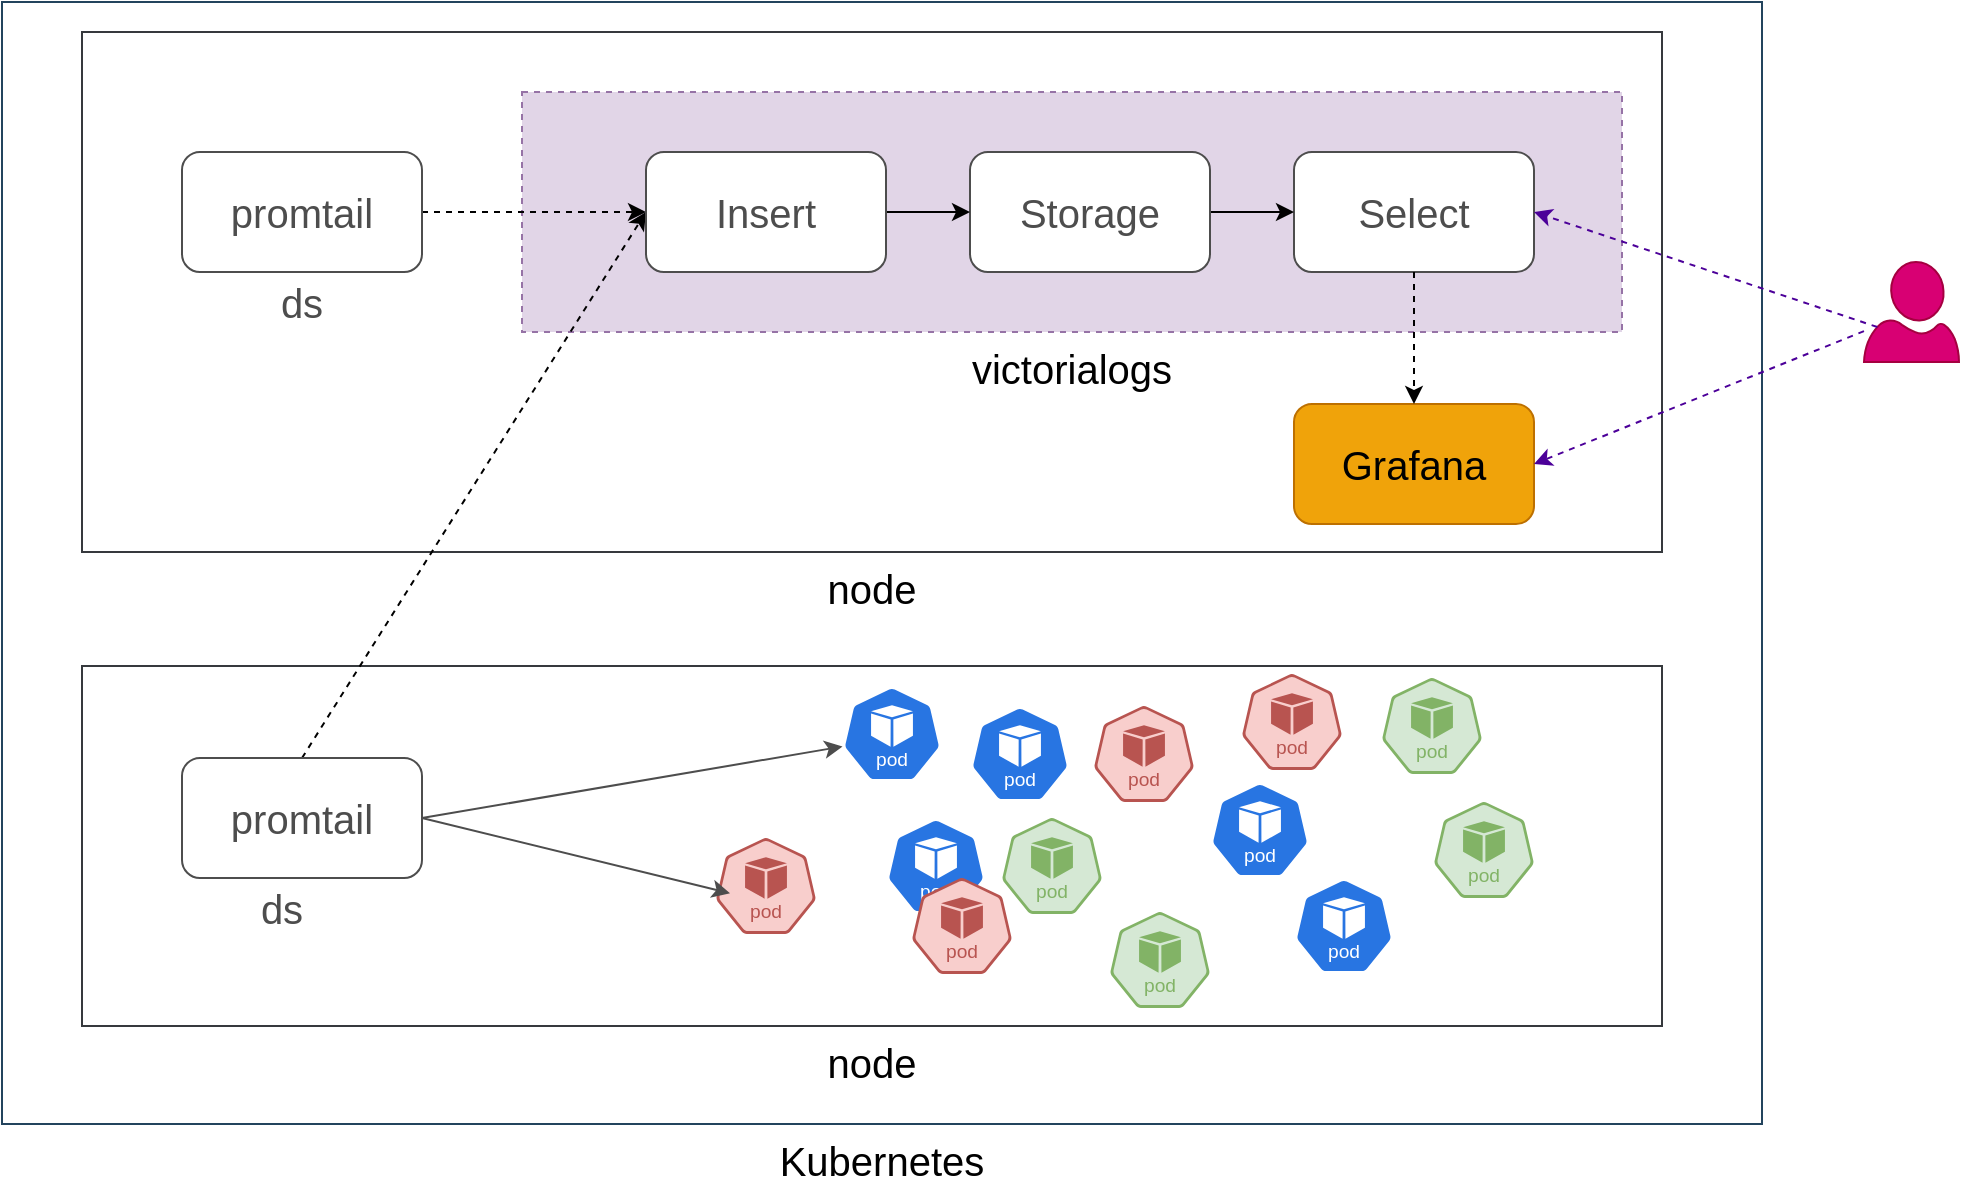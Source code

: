 <mxfile version="26.1.3">
  <diagram name="Page-1" id="2RwBSwlChWgLmfvyJ2yR">
    <mxGraphModel dx="1042" dy="573" grid="0" gridSize="10" guides="1" tooltips="1" connect="1" arrows="1" fold="1" page="1" pageScale="1" pageWidth="1100" pageHeight="850" math="0" shadow="0">
      <root>
        <mxCell id="0" />
        <mxCell id="1" parent="0" />
        <mxCell id="ehVqMPbxieoHPZxiJAn3-7" value="Kubernetes" style="rounded=0;whiteSpace=wrap;html=1;strokeColor=#23445d;fontSize=20;labelPosition=center;verticalLabelPosition=bottom;align=center;verticalAlign=top;fillColor=none;" parent="1" vertex="1">
          <mxGeometry x="70" y="5" width="880" height="561" as="geometry" />
        </mxCell>
        <mxCell id="ehVqMPbxieoHPZxiJAn3-6" value="node" style="rounded=0;whiteSpace=wrap;html=1;strokeColor=#36393d;fontSize=20;labelPosition=center;verticalLabelPosition=bottom;align=center;verticalAlign=top;fillColor=none;" parent="1" vertex="1">
          <mxGeometry x="110" y="20" width="790" height="260" as="geometry" />
        </mxCell>
        <mxCell id="ehVqMPbxieoHPZxiJAn3-5" value="victorialogs" style="rounded=0;whiteSpace=wrap;html=1;strokeColor=#9673a6;fontSize=20;labelPosition=center;verticalLabelPosition=bottom;align=center;verticalAlign=top;dashed=1;fillColor=#e1d5e7;" parent="1" vertex="1">
          <mxGeometry x="330" y="50" width="550" height="120" as="geometry" />
        </mxCell>
        <mxCell id="ehVqMPbxieoHPZxiJAn3-1" value="Select" style="rounded=1;whiteSpace=wrap;html=1;strokeColor=#4D4D4D;fontSize=20;fontColor=#4D4D4D;" parent="1" vertex="1">
          <mxGeometry x="716" y="80" width="120" height="60" as="geometry" />
        </mxCell>
        <mxCell id="ehVqMPbxieoHPZxiJAn3-3" style="rounded=0;orthogonalLoop=1;jettySize=auto;html=1;exitX=1;exitY=0.5;exitDx=0;exitDy=0;fontFamily=Helvetica;fontSize=20;fontColor=#4D4D4D;entryX=0;entryY=0.5;entryDx=0;entryDy=0;dashed=1;" parent="1" source="ehVqMPbxieoHPZxiJAn3-2" target="ehVqMPbxieoHPZxiJAn3-11" edge="1">
          <mxGeometry relative="1" as="geometry" />
        </mxCell>
        <mxCell id="ehVqMPbxieoHPZxiJAn3-2" value="promtail" style="rounded=1;whiteSpace=wrap;html=1;strokeColor=#4D4D4D;fontSize=20;fontColor=#4D4D4D;" parent="1" vertex="1">
          <mxGeometry x="160" y="80" width="120" height="60" as="geometry" />
        </mxCell>
        <mxCell id="ehVqMPbxieoHPZxiJAn3-13" style="edgeStyle=orthogonalEdgeStyle;rounded=0;orthogonalLoop=1;jettySize=auto;html=1;exitX=1;exitY=0.5;exitDx=0;exitDy=0;fontFamily=Helvetica;fontSize=20;fontColor=#4D4D4D;" parent="1" source="ehVqMPbxieoHPZxiJAn3-4" target="ehVqMPbxieoHPZxiJAn3-1" edge="1">
          <mxGeometry relative="1" as="geometry" />
        </mxCell>
        <mxCell id="ehVqMPbxieoHPZxiJAn3-4" value="Storage" style="rounded=1;whiteSpace=wrap;html=1;strokeColor=#4D4D4D;fontSize=20;fontColor=#4D4D4D;" parent="1" vertex="1">
          <mxGeometry x="554" y="80" width="120" height="60" as="geometry" />
        </mxCell>
        <mxCell id="ehVqMPbxieoHPZxiJAn3-8" value="node" style="rounded=0;whiteSpace=wrap;html=1;strokeColor=#36393d;fontSize=20;labelPosition=center;verticalLabelPosition=bottom;align=center;verticalAlign=top;fillColor=none;" parent="1" vertex="1">
          <mxGeometry x="110" y="337" width="790" height="180" as="geometry" />
        </mxCell>
        <mxCell id="ehVqMPbxieoHPZxiJAn3-10" style="rounded=0;orthogonalLoop=1;jettySize=auto;html=1;exitX=0.5;exitY=0;exitDx=0;exitDy=0;entryX=0;entryY=0.5;entryDx=0;entryDy=0;fontFamily=Helvetica;fontSize=20;fontColor=#4D4D4D;dashed=1;" parent="1" source="ehVqMPbxieoHPZxiJAn3-9" target="ehVqMPbxieoHPZxiJAn3-11" edge="1">
          <mxGeometry relative="1" as="geometry" />
        </mxCell>
        <mxCell id="ehVqMPbxieoHPZxiJAn3-9" value="promtail" style="rounded=1;whiteSpace=wrap;html=1;strokeColor=#4D4D4D;fontSize=20;fontColor=#4D4D4D;" parent="1" vertex="1">
          <mxGeometry x="160" y="383" width="120" height="60" as="geometry" />
        </mxCell>
        <mxCell id="ehVqMPbxieoHPZxiJAn3-12" style="edgeStyle=orthogonalEdgeStyle;rounded=0;orthogonalLoop=1;jettySize=auto;html=1;exitX=1;exitY=0.5;exitDx=0;exitDy=0;fontFamily=Helvetica;fontSize=20;fontColor=#4D4D4D;" parent="1" source="ehVqMPbxieoHPZxiJAn3-11" target="ehVqMPbxieoHPZxiJAn3-4" edge="1">
          <mxGeometry relative="1" as="geometry" />
        </mxCell>
        <mxCell id="ehVqMPbxieoHPZxiJAn3-11" value="Insert" style="rounded=1;whiteSpace=wrap;html=1;strokeColor=#4D4D4D;fontSize=20;fontColor=#4D4D4D;" parent="1" vertex="1">
          <mxGeometry x="392" y="80" width="120" height="60" as="geometry" />
        </mxCell>
        <mxCell id="ehVqMPbxieoHPZxiJAn3-14" value="" style="aspect=fixed;sketch=0;html=1;dashed=0;whitespace=wrap;verticalLabelPosition=bottom;verticalAlign=top;fillColor=#2875E2;strokeColor=#ffffff;points=[[0.005,0.63,0],[0.1,0.2,0],[0.9,0.2,0],[0.5,0,0],[0.995,0.63,0],[0.72,0.99,0],[0.5,1,0],[0.28,0.99,0]];shape=mxgraph.kubernetes.icon2;kubernetesLabel=1;prIcon=pod;rounded=0;align=center;fontFamily=Helvetica;fontSize=20;fontColor=#4D4D4D;" parent="1" vertex="1">
          <mxGeometry x="490" y="347" width="50" height="48" as="geometry" />
        </mxCell>
        <mxCell id="ehVqMPbxieoHPZxiJAn3-15" value="" style="aspect=fixed;sketch=0;html=1;dashed=0;whitespace=wrap;verticalLabelPosition=bottom;verticalAlign=top;fillColor=#f8cecc;strokeColor=#b85450;points=[[0.005,0.63,0],[0.1,0.2,0],[0.9,0.2,0],[0.5,0,0],[0.995,0.63,0],[0.72,0.99,0],[0.5,1,0],[0.28,0.99,0]];shape=mxgraph.kubernetes.icon2;kubernetesLabel=1;prIcon=pod;rounded=0;align=center;fontFamily=Helvetica;fontSize=20;" parent="1" vertex="1">
          <mxGeometry x="427" y="423" width="50" height="48" as="geometry" />
        </mxCell>
        <mxCell id="ehVqMPbxieoHPZxiJAn3-16" value="" style="aspect=fixed;sketch=0;html=1;dashed=0;whitespace=wrap;verticalLabelPosition=bottom;verticalAlign=top;fillColor=#d5e8d4;strokeColor=#82b366;points=[[0.005,0.63,0],[0.1,0.2,0],[0.9,0.2,0],[0.5,0,0],[0.995,0.63,0],[0.72,0.99,0],[0.5,1,0],[0.28,0.99,0]];shape=mxgraph.kubernetes.icon2;kubernetesLabel=1;prIcon=pod;rounded=0;align=center;fontFamily=Helvetica;fontSize=20;" parent="1" vertex="1">
          <mxGeometry x="570" y="413" width="50" height="48" as="geometry" />
        </mxCell>
        <mxCell id="ehVqMPbxieoHPZxiJAn3-17" style="rounded=0;orthogonalLoop=1;jettySize=auto;html=1;exitX=1;exitY=0.5;exitDx=0;exitDy=0;entryX=0.005;entryY=0.63;entryDx=0;entryDy=0;entryPerimeter=0;fontFamily=Helvetica;fontSize=20;fontColor=#4D4D4D;strokeColor=#4D4D4D;" parent="1" source="ehVqMPbxieoHPZxiJAn3-9" target="ehVqMPbxieoHPZxiJAn3-14" edge="1">
          <mxGeometry relative="1" as="geometry" />
        </mxCell>
        <mxCell id="ehVqMPbxieoHPZxiJAn3-18" value="" style="aspect=fixed;sketch=0;html=1;dashed=0;whitespace=wrap;verticalLabelPosition=bottom;verticalAlign=top;fillColor=#2875E2;strokeColor=#ffffff;points=[[0.005,0.63,0],[0.1,0.2,0],[0.9,0.2,0],[0.5,0,0],[0.995,0.63,0],[0.72,0.99,0],[0.5,1,0],[0.28,0.99,0]];shape=mxgraph.kubernetes.icon2;kubernetesLabel=1;prIcon=pod;rounded=0;align=center;fontFamily=Helvetica;fontSize=20;fontColor=#4D4D4D;" parent="1" vertex="1">
          <mxGeometry x="674" y="395" width="50" height="48" as="geometry" />
        </mxCell>
        <mxCell id="ehVqMPbxieoHPZxiJAn3-19" value="" style="aspect=fixed;sketch=0;html=1;dashed=0;whitespace=wrap;verticalLabelPosition=bottom;verticalAlign=top;fillColor=#2875E2;strokeColor=#ffffff;points=[[0.005,0.63,0],[0.1,0.2,0],[0.9,0.2,0],[0.5,0,0],[0.995,0.63,0],[0.72,0.99,0],[0.5,1,0],[0.28,0.99,0]];shape=mxgraph.kubernetes.icon2;kubernetesLabel=1;prIcon=pod;rounded=0;align=center;fontFamily=Helvetica;fontSize=20;fontColor=#4D4D4D;" parent="1" vertex="1">
          <mxGeometry x="512" y="413" width="50" height="48" as="geometry" />
        </mxCell>
        <mxCell id="ehVqMPbxieoHPZxiJAn3-20" value="" style="aspect=fixed;sketch=0;html=1;dashed=0;whitespace=wrap;verticalLabelPosition=bottom;verticalAlign=top;fillColor=#2875E2;strokeColor=#ffffff;points=[[0.005,0.63,0],[0.1,0.2,0],[0.9,0.2,0],[0.5,0,0],[0.995,0.63,0],[0.72,0.99,0],[0.5,1,0],[0.28,0.99,0]];shape=mxgraph.kubernetes.icon2;kubernetesLabel=1;prIcon=pod;rounded=0;align=center;fontFamily=Helvetica;fontSize=20;fontColor=#4D4D4D;" parent="1" vertex="1">
          <mxGeometry x="716" y="443" width="50" height="48" as="geometry" />
        </mxCell>
        <mxCell id="ehVqMPbxieoHPZxiJAn3-21" value="" style="aspect=fixed;sketch=0;html=1;dashed=0;whitespace=wrap;verticalLabelPosition=bottom;verticalAlign=top;fillColor=#2875E2;strokeColor=#ffffff;points=[[0.005,0.63,0],[0.1,0.2,0],[0.9,0.2,0],[0.5,0,0],[0.995,0.63,0],[0.72,0.99,0],[0.5,1,0],[0.28,0.99,0]];shape=mxgraph.kubernetes.icon2;kubernetesLabel=1;prIcon=pod;rounded=0;align=center;fontFamily=Helvetica;fontSize=20;fontColor=#4D4D4D;" parent="1" vertex="1">
          <mxGeometry x="554" y="357" width="50" height="48" as="geometry" />
        </mxCell>
        <mxCell id="ehVqMPbxieoHPZxiJAn3-22" value="" style="aspect=fixed;sketch=0;html=1;dashed=0;whitespace=wrap;verticalLabelPosition=bottom;verticalAlign=top;fillColor=#f8cecc;strokeColor=#b85450;points=[[0.005,0.63,0],[0.1,0.2,0],[0.9,0.2,0],[0.5,0,0],[0.995,0.63,0],[0.72,0.99,0],[0.5,1,0],[0.28,0.99,0]];shape=mxgraph.kubernetes.icon2;kubernetesLabel=1;prIcon=pod;rounded=0;align=center;fontFamily=Helvetica;fontSize=20;" parent="1" vertex="1">
          <mxGeometry x="616" y="357" width="50" height="48" as="geometry" />
        </mxCell>
        <mxCell id="ehVqMPbxieoHPZxiJAn3-23" value="" style="aspect=fixed;sketch=0;html=1;dashed=0;whitespace=wrap;verticalLabelPosition=bottom;verticalAlign=top;fillColor=#f8cecc;strokeColor=#b85450;points=[[0.005,0.63,0],[0.1,0.2,0],[0.9,0.2,0],[0.5,0,0],[0.995,0.63,0],[0.72,0.99,0],[0.5,1,0],[0.28,0.99,0]];shape=mxgraph.kubernetes.icon2;kubernetesLabel=1;prIcon=pod;rounded=0;align=center;fontFamily=Helvetica;fontSize=20;" parent="1" vertex="1">
          <mxGeometry x="525" y="443" width="50" height="48" as="geometry" />
        </mxCell>
        <mxCell id="ehVqMPbxieoHPZxiJAn3-24" value="" style="aspect=fixed;sketch=0;html=1;dashed=0;whitespace=wrap;verticalLabelPosition=bottom;verticalAlign=top;fillColor=#f8cecc;strokeColor=#b85450;points=[[0.005,0.63,0],[0.1,0.2,0],[0.9,0.2,0],[0.5,0,0],[0.995,0.63,0],[0.72,0.99,0],[0.5,1,0],[0.28,0.99,0]];shape=mxgraph.kubernetes.icon2;kubernetesLabel=1;prIcon=pod;rounded=0;align=center;fontFamily=Helvetica;fontSize=20;" parent="1" vertex="1">
          <mxGeometry x="690" y="341" width="50" height="48" as="geometry" />
        </mxCell>
        <mxCell id="ehVqMPbxieoHPZxiJAn3-25" value="" style="aspect=fixed;sketch=0;html=1;dashed=0;whitespace=wrap;verticalLabelPosition=bottom;verticalAlign=top;fillColor=#d5e8d4;strokeColor=#82b366;points=[[0.005,0.63,0],[0.1,0.2,0],[0.9,0.2,0],[0.5,0,0],[0.995,0.63,0],[0.72,0.99,0],[0.5,1,0],[0.28,0.99,0]];shape=mxgraph.kubernetes.icon2;kubernetesLabel=1;prIcon=pod;rounded=0;align=center;fontFamily=Helvetica;fontSize=20;" parent="1" vertex="1">
          <mxGeometry x="624" y="460" width="50" height="48" as="geometry" />
        </mxCell>
        <mxCell id="ehVqMPbxieoHPZxiJAn3-26" value="" style="aspect=fixed;sketch=0;html=1;dashed=0;whitespace=wrap;verticalLabelPosition=bottom;verticalAlign=top;fillColor=#d5e8d4;strokeColor=#82b366;points=[[0.005,0.63,0],[0.1,0.2,0],[0.9,0.2,0],[0.5,0,0],[0.995,0.63,0],[0.72,0.99,0],[0.5,1,0],[0.28,0.99,0]];shape=mxgraph.kubernetes.icon2;kubernetesLabel=1;prIcon=pod;rounded=0;align=center;fontFamily=Helvetica;fontSize=20;" parent="1" vertex="1">
          <mxGeometry x="786" y="405" width="50" height="48" as="geometry" />
        </mxCell>
        <mxCell id="ehVqMPbxieoHPZxiJAn3-27" value="" style="aspect=fixed;sketch=0;html=1;dashed=0;whitespace=wrap;verticalLabelPosition=bottom;verticalAlign=top;fillColor=#d5e8d4;strokeColor=#82b366;points=[[0.005,0.63,0],[0.1,0.2,0],[0.9,0.2,0],[0.5,0,0],[0.995,0.63,0],[0.72,0.99,0],[0.5,1,0],[0.28,0.99,0]];shape=mxgraph.kubernetes.icon2;kubernetesLabel=1;prIcon=pod;rounded=0;align=center;fontFamily=Helvetica;fontSize=20;" parent="1" vertex="1">
          <mxGeometry x="760" y="343" width="50" height="48" as="geometry" />
        </mxCell>
        <mxCell id="ehVqMPbxieoHPZxiJAn3-28" style="rounded=0;orthogonalLoop=1;jettySize=auto;html=1;exitX=1;exitY=0.5;exitDx=0;exitDy=0;entryX=0.14;entryY=0.575;entryDx=0;entryDy=0;entryPerimeter=0;fontFamily=Helvetica;fontSize=20;fontColor=#4D4D4D;strokeColor=#4D4D4D;align=center;verticalAlign=middle;labelBackgroundColor=default;endArrow=classic;" parent="1" source="ehVqMPbxieoHPZxiJAn3-9" target="ehVqMPbxieoHPZxiJAn3-15" edge="1">
          <mxGeometry relative="1" as="geometry" />
        </mxCell>
        <mxCell id="ehVqMPbxieoHPZxiJAn3-29" value="ds" style="text;html=1;align=center;verticalAlign=middle;whiteSpace=wrap;rounded=0;fontFamily=Helvetica;fontSize=20;fontColor=#4D4D4D;" parent="1" vertex="1">
          <mxGeometry x="180" y="443" width="60" height="30" as="geometry" />
        </mxCell>
        <mxCell id="ehVqMPbxieoHPZxiJAn3-30" value="ds" style="text;html=1;align=center;verticalAlign=middle;whiteSpace=wrap;rounded=0;fontFamily=Helvetica;fontSize=20;fontColor=#4D4D4D;" parent="1" vertex="1">
          <mxGeometry x="190" y="140" width="60" height="30" as="geometry" />
        </mxCell>
        <mxCell id="ehVqMPbxieoHPZxiJAn3-31" value="User" style="verticalLabelPosition=bottom;html=1;verticalAlign=top;align=center;strokeColor=#A50040;fillColor=#d80073;shape=mxgraph.azure.user;rounded=0;fontFamily=Helvetica;fontSize=20;fontColor=#ffffff;" parent="1" vertex="1">
          <mxGeometry x="1001" y="135" width="47.5" height="50" as="geometry" />
        </mxCell>
        <mxCell id="ehVqMPbxieoHPZxiJAn3-32" style="rounded=0;orthogonalLoop=1;jettySize=auto;html=1;exitX=0.14;exitY=0.65;exitDx=0;exitDy=0;entryX=1;entryY=0.5;entryDx=0;entryDy=0;fontFamily=Helvetica;fontSize=20;fontColor=#4D4D4D;exitPerimeter=0;strokeColor=#4C0099;dashed=1;" parent="1" source="ehVqMPbxieoHPZxiJAn3-31" target="ehVqMPbxieoHPZxiJAn3-1" edge="1">
          <mxGeometry relative="1" as="geometry" />
        </mxCell>
        <mxCell id="fkW6v90EYQ75fddFsg6K-1" value="Grafana" style="rounded=1;whiteSpace=wrap;html=1;strokeColor=#BD7000;fontSize=20;fillColor=#f0a30a;fontColor=#000000;" vertex="1" parent="1">
          <mxGeometry x="716" y="206" width="120" height="60" as="geometry" />
        </mxCell>
        <mxCell id="fkW6v90EYQ75fddFsg6K-2" style="rounded=0;orthogonalLoop=1;jettySize=auto;html=1;exitX=0.5;exitY=1;exitDx=0;exitDy=0;entryX=0.5;entryY=0;entryDx=0;entryDy=0;fontFamily=Helvetica;fontSize=20;fontColor=#4D4D4D;dashed=1;" edge="1" parent="1" source="ehVqMPbxieoHPZxiJAn3-1" target="fkW6v90EYQ75fddFsg6K-1">
          <mxGeometry relative="1" as="geometry">
            <mxPoint x="230" y="393" as="sourcePoint" />
            <mxPoint x="402" y="120" as="targetPoint" />
          </mxGeometry>
        </mxCell>
        <mxCell id="fkW6v90EYQ75fddFsg6K-3" style="rounded=0;orthogonalLoop=1;jettySize=auto;html=1;entryX=1;entryY=0.5;entryDx=0;entryDy=0;fontFamily=Helvetica;fontSize=20;fontColor=#4D4D4D;strokeColor=#4C0099;dashed=1;" edge="1" parent="1" source="ehVqMPbxieoHPZxiJAn3-31" target="fkW6v90EYQ75fddFsg6K-1">
          <mxGeometry relative="1" as="geometry">
            <mxPoint x="1020" y="120" as="sourcePoint" />
            <mxPoint x="846" y="120" as="targetPoint" />
          </mxGeometry>
        </mxCell>
      </root>
    </mxGraphModel>
  </diagram>
</mxfile>
